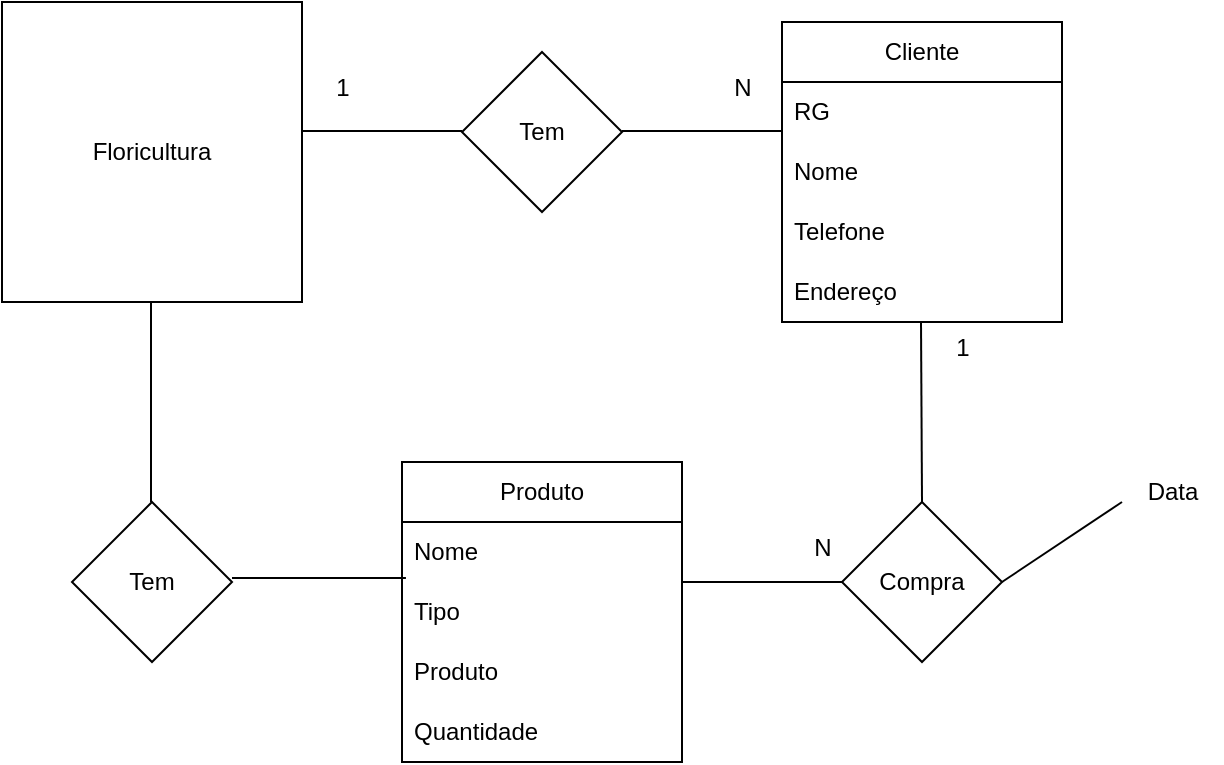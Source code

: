<mxfile version="21.6.9" type="github">
  <diagram name="Página-1" id="SIYbuXYpK9TOq0z0JFj9">
    <mxGraphModel dx="1434" dy="718" grid="1" gridSize="10" guides="1" tooltips="1" connect="1" arrows="1" fold="1" page="1" pageScale="1" pageWidth="827" pageHeight="1169" math="0" shadow="0">
      <root>
        <mxCell id="0" />
        <mxCell id="1" parent="0" />
        <mxCell id="TuwIeX_-FEZKUFublZnZ-1" value="Floricultura" style="whiteSpace=wrap;html=1;aspect=fixed;" vertex="1" parent="1">
          <mxGeometry x="80" y="120" width="150" height="150" as="geometry" />
        </mxCell>
        <mxCell id="TuwIeX_-FEZKUFublZnZ-2" value="" style="endArrow=none;html=1;rounded=0;" edge="1" parent="1">
          <mxGeometry width="50" height="50" relative="1" as="geometry">
            <mxPoint x="230" y="184.5" as="sourcePoint" />
            <mxPoint x="310" y="184.5" as="targetPoint" />
          </mxGeometry>
        </mxCell>
        <mxCell id="TuwIeX_-FEZKUFublZnZ-3" value="Tem" style="rhombus;whiteSpace=wrap;html=1;" vertex="1" parent="1">
          <mxGeometry x="310" y="145" width="80" height="80" as="geometry" />
        </mxCell>
        <mxCell id="TuwIeX_-FEZKUFublZnZ-4" value="" style="endArrow=none;html=1;rounded=0;" edge="1" parent="1">
          <mxGeometry width="50" height="50" relative="1" as="geometry">
            <mxPoint x="390" y="184.5" as="sourcePoint" />
            <mxPoint x="470" y="184.5" as="targetPoint" />
          </mxGeometry>
        </mxCell>
        <mxCell id="TuwIeX_-FEZKUFublZnZ-6" value="Cliente" style="swimlane;fontStyle=0;childLayout=stackLayout;horizontal=1;startSize=30;horizontalStack=0;resizeParent=1;resizeParentMax=0;resizeLast=0;collapsible=1;marginBottom=0;whiteSpace=wrap;html=1;" vertex="1" parent="1">
          <mxGeometry x="470" y="130" width="140" height="150" as="geometry" />
        </mxCell>
        <mxCell id="TuwIeX_-FEZKUFublZnZ-7" value="RG" style="text;strokeColor=none;fillColor=none;align=left;verticalAlign=middle;spacingLeft=4;spacingRight=4;overflow=hidden;points=[[0,0.5],[1,0.5]];portConstraint=eastwest;rotatable=0;whiteSpace=wrap;html=1;" vertex="1" parent="TuwIeX_-FEZKUFublZnZ-6">
          <mxGeometry y="30" width="140" height="30" as="geometry" />
        </mxCell>
        <mxCell id="TuwIeX_-FEZKUFublZnZ-8" value="Nome" style="text;strokeColor=none;fillColor=none;align=left;verticalAlign=middle;spacingLeft=4;spacingRight=4;overflow=hidden;points=[[0,0.5],[1,0.5]];portConstraint=eastwest;rotatable=0;whiteSpace=wrap;html=1;" vertex="1" parent="TuwIeX_-FEZKUFublZnZ-6">
          <mxGeometry y="60" width="140" height="30" as="geometry" />
        </mxCell>
        <mxCell id="TuwIeX_-FEZKUFublZnZ-9" value="Telefone" style="text;strokeColor=none;fillColor=none;align=left;verticalAlign=middle;spacingLeft=4;spacingRight=4;overflow=hidden;points=[[0,0.5],[1,0.5]];portConstraint=eastwest;rotatable=0;whiteSpace=wrap;html=1;" vertex="1" parent="TuwIeX_-FEZKUFublZnZ-6">
          <mxGeometry y="90" width="140" height="30" as="geometry" />
        </mxCell>
        <mxCell id="TuwIeX_-FEZKUFublZnZ-10" value="Endereço" style="text;strokeColor=none;fillColor=none;align=left;verticalAlign=middle;spacingLeft=4;spacingRight=4;overflow=hidden;points=[[0,0.5],[1,0.5]];portConstraint=eastwest;rotatable=0;whiteSpace=wrap;html=1;" vertex="1" parent="TuwIeX_-FEZKUFublZnZ-6">
          <mxGeometry y="120" width="140" height="30" as="geometry" />
        </mxCell>
        <mxCell id="TuwIeX_-FEZKUFublZnZ-11" value="1" style="text;html=1;align=center;verticalAlign=middle;resizable=0;points=[];autosize=1;strokeColor=none;fillColor=none;" vertex="1" parent="1">
          <mxGeometry x="235" y="148" width="30" height="30" as="geometry" />
        </mxCell>
        <mxCell id="TuwIeX_-FEZKUFublZnZ-12" value="N" style="text;html=1;align=center;verticalAlign=middle;resizable=0;points=[];autosize=1;strokeColor=none;fillColor=none;" vertex="1" parent="1">
          <mxGeometry x="435" y="148" width="30" height="30" as="geometry" />
        </mxCell>
        <mxCell id="TuwIeX_-FEZKUFublZnZ-13" value="" style="endArrow=none;html=1;rounded=0;entryX=0.5;entryY=0;entryDx=0;entryDy=0;" edge="1" parent="1" target="TuwIeX_-FEZKUFublZnZ-15">
          <mxGeometry width="50" height="50" relative="1" as="geometry">
            <mxPoint x="539.5" y="280" as="sourcePoint" />
            <mxPoint x="540" y="360" as="targetPoint" />
          </mxGeometry>
        </mxCell>
        <mxCell id="TuwIeX_-FEZKUFublZnZ-15" value="Compra" style="rhombus;whiteSpace=wrap;html=1;" vertex="1" parent="1">
          <mxGeometry x="500" y="370" width="80" height="80" as="geometry" />
        </mxCell>
        <mxCell id="TuwIeX_-FEZKUFublZnZ-16" value="" style="endArrow=none;html=1;rounded=0;" edge="1" parent="1">
          <mxGeometry width="50" height="50" relative="1" as="geometry">
            <mxPoint x="580" y="410" as="sourcePoint" />
            <mxPoint x="640" y="370" as="targetPoint" />
          </mxGeometry>
        </mxCell>
        <mxCell id="TuwIeX_-FEZKUFublZnZ-17" value="Data" style="text;html=1;align=center;verticalAlign=middle;resizable=0;points=[];autosize=1;strokeColor=none;fillColor=none;" vertex="1" parent="1">
          <mxGeometry x="640" y="350" width="50" height="30" as="geometry" />
        </mxCell>
        <mxCell id="TuwIeX_-FEZKUFublZnZ-18" value="" style="endArrow=none;html=1;rounded=0;" edge="1" parent="1">
          <mxGeometry width="50" height="50" relative="1" as="geometry">
            <mxPoint x="420" y="410" as="sourcePoint" />
            <mxPoint x="500" y="410" as="targetPoint" />
          </mxGeometry>
        </mxCell>
        <mxCell id="TuwIeX_-FEZKUFublZnZ-19" value="Produto" style="swimlane;fontStyle=0;childLayout=stackLayout;horizontal=1;startSize=30;horizontalStack=0;resizeParent=1;resizeParentMax=0;resizeLast=0;collapsible=1;marginBottom=0;whiteSpace=wrap;html=1;" vertex="1" parent="1">
          <mxGeometry x="280" y="350" width="140" height="150" as="geometry" />
        </mxCell>
        <mxCell id="TuwIeX_-FEZKUFublZnZ-20" value="Nome" style="text;strokeColor=none;fillColor=none;align=left;verticalAlign=middle;spacingLeft=4;spacingRight=4;overflow=hidden;points=[[0,0.5],[1,0.5]];portConstraint=eastwest;rotatable=0;whiteSpace=wrap;html=1;" vertex="1" parent="TuwIeX_-FEZKUFublZnZ-19">
          <mxGeometry y="30" width="140" height="30" as="geometry" />
        </mxCell>
        <mxCell id="TuwIeX_-FEZKUFublZnZ-21" value="Tipo" style="text;strokeColor=none;fillColor=none;align=left;verticalAlign=middle;spacingLeft=4;spacingRight=4;overflow=hidden;points=[[0,0.5],[1,0.5]];portConstraint=eastwest;rotatable=0;whiteSpace=wrap;html=1;" vertex="1" parent="TuwIeX_-FEZKUFublZnZ-19">
          <mxGeometry y="60" width="140" height="30" as="geometry" />
        </mxCell>
        <mxCell id="TuwIeX_-FEZKUFublZnZ-22" value="Produto" style="text;strokeColor=none;fillColor=none;align=left;verticalAlign=middle;spacingLeft=4;spacingRight=4;overflow=hidden;points=[[0,0.5],[1,0.5]];portConstraint=eastwest;rotatable=0;whiteSpace=wrap;html=1;" vertex="1" parent="TuwIeX_-FEZKUFublZnZ-19">
          <mxGeometry y="90" width="140" height="30" as="geometry" />
        </mxCell>
        <mxCell id="TuwIeX_-FEZKUFublZnZ-23" value="Quantidade" style="text;strokeColor=none;fillColor=none;align=left;verticalAlign=middle;spacingLeft=4;spacingRight=4;overflow=hidden;points=[[0,0.5],[1,0.5]];portConstraint=eastwest;rotatable=0;whiteSpace=wrap;html=1;" vertex="1" parent="TuwIeX_-FEZKUFublZnZ-19">
          <mxGeometry y="120" width="140" height="30" as="geometry" />
        </mxCell>
        <mxCell id="TuwIeX_-FEZKUFublZnZ-24" value="1" style="text;html=1;align=center;verticalAlign=middle;resizable=0;points=[];autosize=1;strokeColor=none;fillColor=none;" vertex="1" parent="1">
          <mxGeometry x="545" y="278" width="30" height="30" as="geometry" />
        </mxCell>
        <mxCell id="TuwIeX_-FEZKUFublZnZ-25" value="N" style="text;html=1;align=center;verticalAlign=middle;resizable=0;points=[];autosize=1;strokeColor=none;fillColor=none;" vertex="1" parent="1">
          <mxGeometry x="475" y="378" width="30" height="30" as="geometry" />
        </mxCell>
        <mxCell id="TuwIeX_-FEZKUFublZnZ-26" value="" style="endArrow=none;html=1;rounded=0;entryX=0.2;entryY=1;entryDx=0;entryDy=0;entryPerimeter=0;" edge="1" parent="1">
          <mxGeometry width="50" height="50" relative="1" as="geometry">
            <mxPoint x="154.5" y="370" as="sourcePoint" />
            <mxPoint x="154.5" y="270" as="targetPoint" />
          </mxGeometry>
        </mxCell>
        <mxCell id="TuwIeX_-FEZKUFublZnZ-27" value="Tem" style="rhombus;whiteSpace=wrap;html=1;" vertex="1" parent="1">
          <mxGeometry x="115" y="370" width="80" height="80" as="geometry" />
        </mxCell>
        <mxCell id="TuwIeX_-FEZKUFublZnZ-28" value="" style="endArrow=none;html=1;rounded=0;entryX=0.014;entryY=0.933;entryDx=0;entryDy=0;entryPerimeter=0;" edge="1" parent="1" target="TuwIeX_-FEZKUFublZnZ-20">
          <mxGeometry width="50" height="50" relative="1" as="geometry">
            <mxPoint x="195" y="408" as="sourcePoint" />
            <mxPoint x="275" y="408" as="targetPoint" />
          </mxGeometry>
        </mxCell>
      </root>
    </mxGraphModel>
  </diagram>
</mxfile>
